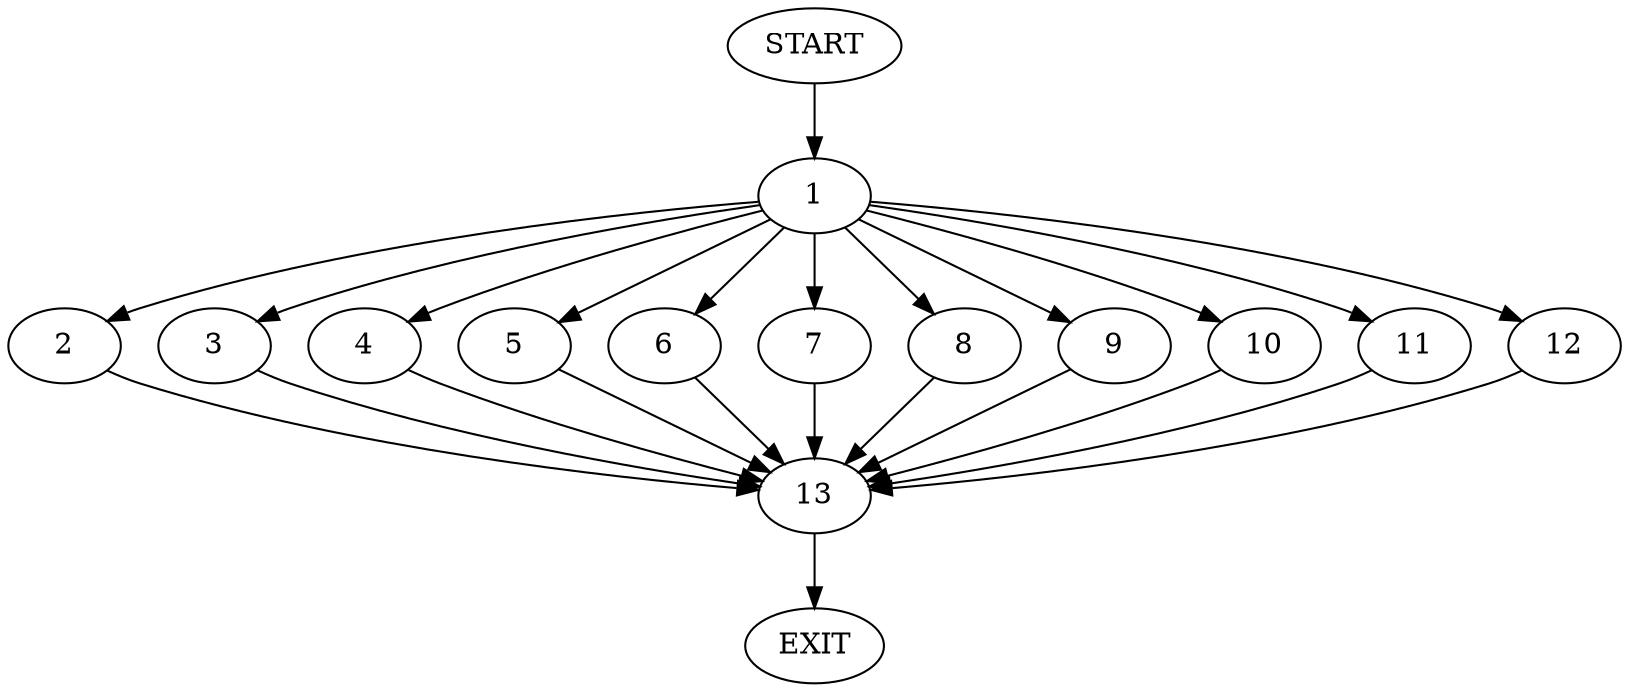 digraph {
0 [label="START"]
14 [label="EXIT"]
0 -> 1
1 -> 2
1 -> 3
1 -> 4
1 -> 5
1 -> 6
1 -> 7
1 -> 8
1 -> 9
1 -> 10
1 -> 11
1 -> 12
7 -> 13
2 -> 13
9 -> 13
8 -> 13
4 -> 13
10 -> 13
11 -> 13
6 -> 13
5 -> 13
3 -> 13
12 -> 13
13 -> 14
}
